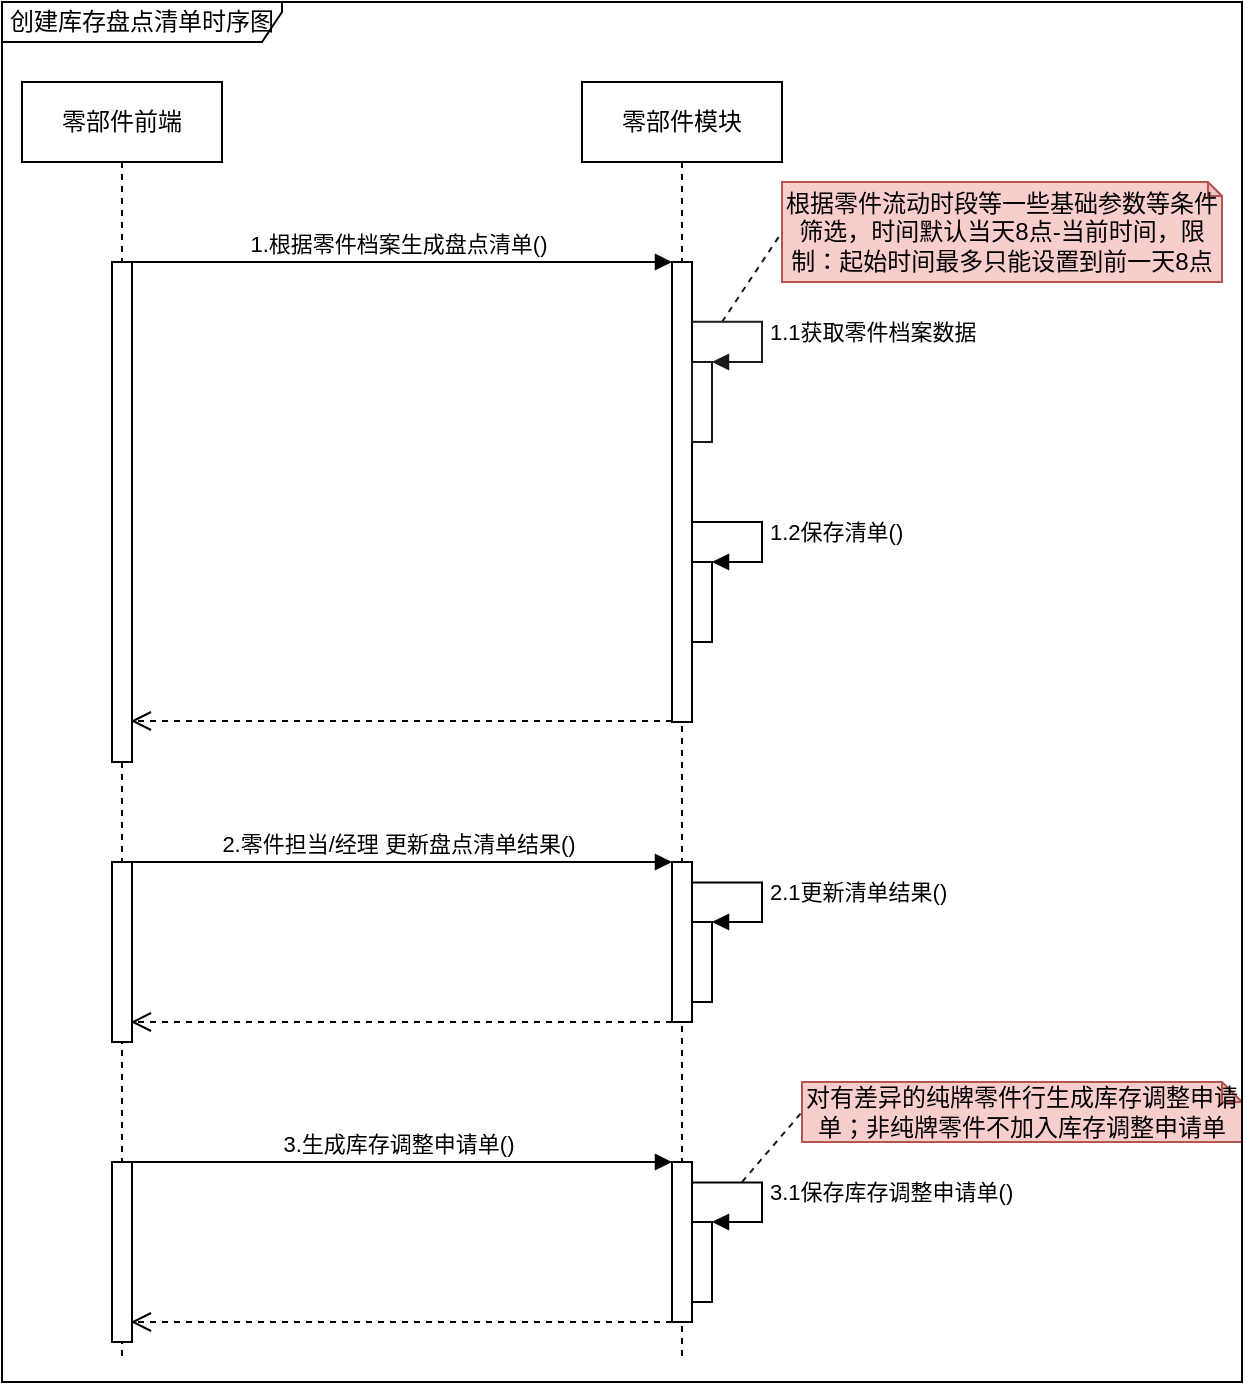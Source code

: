 <mxfile version="16.2.7" type="github" pages="4">
  <diagram id="YrW79O_QCLvIoZx6YnD3" name="库存调整申请单-时序图">
    <mxGraphModel dx="1422" dy="767" grid="1" gridSize="10" guides="1" tooltips="1" connect="1" arrows="1" fold="1" page="1" pageScale="1" pageWidth="827" pageHeight="1169" math="0" shadow="0">
      <root>
        <mxCell id="0" />
        <mxCell id="1" parent="0" />
        <mxCell id="wW3RBSk4cMhszldkiBkN-1" value="零部件前端" style="shape=umlLifeline;perimeter=lifelinePerimeter;whiteSpace=wrap;html=1;container=1;collapsible=0;recursiveResize=0;outlineConnect=0;" vertex="1" parent="1">
          <mxGeometry x="110" y="120" width="100" height="640" as="geometry" />
        </mxCell>
        <mxCell id="wW3RBSk4cMhszldkiBkN-2" value="" style="html=1;points=[];perimeter=orthogonalPerimeter;" vertex="1" parent="wW3RBSk4cMhszldkiBkN-1">
          <mxGeometry x="45" y="90" width="10" height="250" as="geometry" />
        </mxCell>
        <mxCell id="wW3RBSk4cMhszldkiBkN-3" value="" style="html=1;points=[];perimeter=orthogonalPerimeter;" vertex="1" parent="wW3RBSk4cMhszldkiBkN-1">
          <mxGeometry x="45" y="390" width="10" height="90" as="geometry" />
        </mxCell>
        <mxCell id="wW3RBSk4cMhszldkiBkN-4" value="零部件模块" style="shape=umlLifeline;perimeter=lifelinePerimeter;whiteSpace=wrap;html=1;container=1;collapsible=0;recursiveResize=0;outlineConnect=0;" vertex="1" parent="1">
          <mxGeometry x="390" y="120" width="100" height="640" as="geometry" />
        </mxCell>
        <mxCell id="wW3RBSk4cMhszldkiBkN-5" value="" style="html=1;points=[];perimeter=orthogonalPerimeter;" vertex="1" parent="wW3RBSk4cMhszldkiBkN-4">
          <mxGeometry x="45" y="90" width="10" height="230" as="geometry" />
        </mxCell>
        <mxCell id="wW3RBSk4cMhszldkiBkN-6" value="" style="html=1;points=[];perimeter=orthogonalPerimeter;fillColor=#FFFFFF;" vertex="1" parent="wW3RBSk4cMhszldkiBkN-4">
          <mxGeometry x="55" y="240" width="10" height="40" as="geometry" />
        </mxCell>
        <mxCell id="wW3RBSk4cMhszldkiBkN-7" value="1.2保存清单()" style="edgeStyle=orthogonalEdgeStyle;html=1;align=left;spacingLeft=2;endArrow=block;rounded=0;entryX=1;entryY=0;" edge="1" parent="wW3RBSk4cMhszldkiBkN-4" target="wW3RBSk4cMhszldkiBkN-6">
          <mxGeometry relative="1" as="geometry">
            <mxPoint x="55" y="220" as="sourcePoint" />
            <Array as="points">
              <mxPoint x="90" y="220" />
              <mxPoint x="90" y="240" />
            </Array>
          </mxGeometry>
        </mxCell>
        <mxCell id="wW3RBSk4cMhszldkiBkN-8" value="" style="html=1;points=[];perimeter=orthogonalPerimeter;fillColor=#FFFFFF;" vertex="1" parent="wW3RBSk4cMhszldkiBkN-4">
          <mxGeometry x="45" y="390" width="10" height="80" as="geometry" />
        </mxCell>
        <mxCell id="wW3RBSk4cMhszldkiBkN-9" value="" style="html=1;points=[];perimeter=orthogonalPerimeter;strokeColor=#1A1A1A;fillColor=#FFFFFF;" vertex="1" parent="wW3RBSk4cMhszldkiBkN-4">
          <mxGeometry x="55" y="140" width="10" height="40" as="geometry" />
        </mxCell>
        <mxCell id="wW3RBSk4cMhszldkiBkN-10" value="1.1获取零件档案数据" style="edgeStyle=orthogonalEdgeStyle;html=1;align=left;spacingLeft=2;endArrow=block;rounded=0;entryX=1;entryY=0;endSize=6;targetPerimeterSpacing=-1;strokeColor=#1A1A1A;exitX=1;exitY=0.13;exitDx=0;exitDy=0;exitPerimeter=0;" edge="1" parent="wW3RBSk4cMhszldkiBkN-4" source="wW3RBSk4cMhszldkiBkN-5" target="wW3RBSk4cMhszldkiBkN-9">
          <mxGeometry relative="1" as="geometry">
            <mxPoint x="60" y="120" as="sourcePoint" />
            <Array as="points">
              <mxPoint x="90" y="120" />
              <mxPoint x="90" y="140" />
            </Array>
          </mxGeometry>
        </mxCell>
        <mxCell id="wW3RBSk4cMhszldkiBkN-11" value="1.根据零件档案生成盘点清单()" style="html=1;verticalAlign=bottom;endArrow=block;entryX=0;entryY=0;rounded=0;" edge="1" parent="1" target="wW3RBSk4cMhszldkiBkN-5">
          <mxGeometry relative="1" as="geometry">
            <mxPoint x="160" y="210" as="sourcePoint" />
          </mxGeometry>
        </mxCell>
        <mxCell id="wW3RBSk4cMhszldkiBkN-12" value="" style="html=1;verticalAlign=bottom;endArrow=open;dashed=1;endSize=8;exitX=0;exitY=0.95;rounded=0;entryX=0.94;entryY=0.95;entryDx=0;entryDy=0;entryPerimeter=0;" edge="1" parent="1">
          <mxGeometry relative="1" as="geometry">
            <mxPoint x="164.4" y="439.5" as="targetPoint" />
            <mxPoint x="435" y="439.5" as="sourcePoint" />
          </mxGeometry>
        </mxCell>
        <mxCell id="wW3RBSk4cMhszldkiBkN-13" value="2.零件担当/经理 更新盘点清单结果()" style="html=1;verticalAlign=bottom;endArrow=block;entryX=0;entryY=0;rounded=0;" edge="1" parent="1">
          <mxGeometry relative="1" as="geometry">
            <mxPoint x="160" y="510" as="sourcePoint" />
            <mxPoint x="435" y="510" as="targetPoint" />
          </mxGeometry>
        </mxCell>
        <mxCell id="wW3RBSk4cMhszldkiBkN-14" value="根据零件流动时段等一些基础参数等条件筛选，时间默认当天8点-当前时间，限制：起始时间最多只能设置到前一天8点" style="shape=note;whiteSpace=wrap;html=1;backgroundOutline=1;darkOpacity=0.05;strokeColor=#b85450;fillColor=#f8cecc;size=7;" vertex="1" parent="1">
          <mxGeometry x="490" y="170" width="220" height="50" as="geometry" />
        </mxCell>
        <mxCell id="wW3RBSk4cMhszldkiBkN-15" value="" style="html=1;points=[];perimeter=orthogonalPerimeter;fillColor=#FFFFFF;" vertex="1" parent="1">
          <mxGeometry x="445" y="540" width="10" height="40" as="geometry" />
        </mxCell>
        <mxCell id="wW3RBSk4cMhszldkiBkN-16" value="2.1更新清单结果()" style="edgeStyle=orthogonalEdgeStyle;html=1;align=left;spacingLeft=2;endArrow=block;rounded=0;entryX=1;entryY=0;exitX=1.022;exitY=0.128;exitDx=0;exitDy=0;exitPerimeter=0;" edge="1" parent="1" target="wW3RBSk4cMhszldkiBkN-15">
          <mxGeometry relative="1" as="geometry">
            <mxPoint x="445.22" y="520.24" as="sourcePoint" />
            <Array as="points">
              <mxPoint x="480" y="520" />
              <mxPoint x="480" y="540" />
            </Array>
          </mxGeometry>
        </mxCell>
        <mxCell id="wW3RBSk4cMhszldkiBkN-17" value="" style="html=1;verticalAlign=bottom;endArrow=open;dashed=1;endSize=8;exitX=0;exitY=0.95;rounded=0;entryX=0.94;entryY=0.95;entryDx=0;entryDy=0;entryPerimeter=0;" edge="1" parent="1">
          <mxGeometry relative="1" as="geometry">
            <mxPoint x="164.4" y="590" as="targetPoint" />
            <mxPoint x="435" y="590" as="sourcePoint" />
          </mxGeometry>
        </mxCell>
        <mxCell id="wW3RBSk4cMhszldkiBkN-18" value="" style="html=1;points=[];perimeter=orthogonalPerimeter;" vertex="1" parent="1">
          <mxGeometry x="155" y="660" width="10" height="90" as="geometry" />
        </mxCell>
        <mxCell id="wW3RBSk4cMhszldkiBkN-19" value="" style="html=1;points=[];perimeter=orthogonalPerimeter;fillColor=#FFFFFF;" vertex="1" parent="1">
          <mxGeometry x="435" y="660" width="10" height="80" as="geometry" />
        </mxCell>
        <mxCell id="wW3RBSk4cMhszldkiBkN-20" value="3.生成库存调整申请单()" style="html=1;verticalAlign=bottom;endArrow=block;entryX=0;entryY=0;rounded=0;" edge="1" parent="1">
          <mxGeometry relative="1" as="geometry">
            <mxPoint x="160" y="660" as="sourcePoint" />
            <mxPoint x="435" y="660" as="targetPoint" />
          </mxGeometry>
        </mxCell>
        <mxCell id="wW3RBSk4cMhszldkiBkN-21" value="" style="html=1;points=[];perimeter=orthogonalPerimeter;fillColor=#FFFFFF;" vertex="1" parent="1">
          <mxGeometry x="445" y="690" width="10" height="40" as="geometry" />
        </mxCell>
        <mxCell id="wW3RBSk4cMhszldkiBkN-22" value="3.1保存库存调整申请单()" style="edgeStyle=orthogonalEdgeStyle;html=1;align=left;spacingLeft=2;endArrow=block;rounded=0;entryX=1;entryY=0;exitX=1.022;exitY=0.128;exitDx=0;exitDy=0;exitPerimeter=0;" edge="1" parent="1" target="wW3RBSk4cMhszldkiBkN-21">
          <mxGeometry relative="1" as="geometry">
            <mxPoint x="445.22" y="670.24" as="sourcePoint" />
            <Array as="points">
              <mxPoint x="480" y="670" />
              <mxPoint x="480" y="690" />
            </Array>
          </mxGeometry>
        </mxCell>
        <mxCell id="wW3RBSk4cMhszldkiBkN-23" value="对有差异的纯牌零件行生成库存调整申请单；非纯牌零件不加入库存调整申请单" style="shape=note;whiteSpace=wrap;html=1;backgroundOutline=1;darkOpacity=0.05;strokeColor=#b85450;fillColor=#f8cecc;size=10;" vertex="1" parent="1">
          <mxGeometry x="500" y="620" width="220" height="30" as="geometry" />
        </mxCell>
        <mxCell id="wW3RBSk4cMhszldkiBkN-24" value="" style="endArrow=none;dashed=1;html=1;rounded=0;endSize=10;targetPerimeterSpacing=-1;strokeColor=#1A1A1A;entryX=0;entryY=0.5;entryDx=0;entryDy=0;entryPerimeter=0;" edge="1" parent="1" target="wW3RBSk4cMhszldkiBkN-23">
          <mxGeometry width="50" height="50" relative="1" as="geometry">
            <mxPoint x="470" y="670" as="sourcePoint" />
            <mxPoint x="220" y="540" as="targetPoint" />
          </mxGeometry>
        </mxCell>
        <mxCell id="wW3RBSk4cMhszldkiBkN-25" value="" style="endArrow=none;dashed=1;html=1;rounded=0;endSize=10;targetPerimeterSpacing=-1;strokeColor=#1A1A1A;entryX=0;entryY=0.5;entryDx=0;entryDy=0;entryPerimeter=0;" edge="1" parent="1" target="wW3RBSk4cMhszldkiBkN-14">
          <mxGeometry width="50" height="50" relative="1" as="geometry">
            <mxPoint x="460" y="240" as="sourcePoint" />
            <mxPoint x="500" y="315" as="targetPoint" />
          </mxGeometry>
        </mxCell>
        <mxCell id="wW3RBSk4cMhszldkiBkN-26" value="" style="html=1;verticalAlign=bottom;endArrow=open;dashed=1;endSize=8;exitX=0;exitY=0.95;rounded=0;entryX=0.94;entryY=0.95;entryDx=0;entryDy=0;entryPerimeter=0;" edge="1" parent="1">
          <mxGeometry relative="1" as="geometry">
            <mxPoint x="164.4" y="740" as="targetPoint" />
            <mxPoint x="435" y="740" as="sourcePoint" />
          </mxGeometry>
        </mxCell>
        <mxCell id="wW3RBSk4cMhszldkiBkN-27" value="创建库存盘点清单时序图" style="shape=umlFrame;whiteSpace=wrap;html=1;fillColor=#FFFFFF;width=140;height=20;" vertex="1" parent="1">
          <mxGeometry x="100" y="80" width="620" height="690" as="geometry" />
        </mxCell>
      </root>
    </mxGraphModel>
  </diagram>
  <diagram id="1weqx7i3Zt6CdPhyrl3k" name="库存调整申请单-行为图">
    <mxGraphModel dx="1422" dy="767" grid="1" gridSize="10" guides="1" tooltips="1" connect="1" arrows="1" fold="1" page="1" pageScale="1" pageWidth="827" pageHeight="1169" math="0" shadow="0">
      <root>
        <mxCell id="PVDpojOrxvgwT7yR8eio-0" />
        <mxCell id="PVDpojOrxvgwT7yR8eio-1" parent="PVDpojOrxvgwT7yR8eio-0" />
      </root>
    </mxGraphModel>
  </diagram>
  <diagram id="a7yvxRzjYRqS2Shdf80w" name="库存调整申请单-聚合根">
    <mxGraphModel dx="1422" dy="767" grid="1" gridSize="10" guides="1" tooltips="1" connect="1" arrows="1" fold="1" page="1" pageScale="1" pageWidth="827" pageHeight="1169" math="0" shadow="0">
      <root>
        <mxCell id="79y1Xv8FWdQJc0A-ZyRu-0" />
        <mxCell id="79y1Xv8FWdQJc0A-ZyRu-1" parent="79y1Xv8FWdQJc0A-ZyRu-0" />
        <mxCell id="SYC36nNylXyGgabohHPE-13" value="库存调整申请单" style="shape=table;startSize=30;container=1;collapsible=1;childLayout=tableLayout;fixedRows=1;rowLines=0;fontStyle=1;align=center;resizeLast=1;fillColor=#BFB963;" vertex="1" parent="79y1Xv8FWdQJc0A-ZyRu-1">
          <mxGeometry x="310" y="230" width="180" height="300" as="geometry" />
        </mxCell>
        <mxCell id="SYC36nNylXyGgabohHPE-14" value="" style="shape=tableRow;horizontal=0;startSize=0;swimlaneHead=0;swimlaneBody=0;fillColor=#BFB963;collapsible=0;dropTarget=0;points=[[0,0.5],[1,0.5]];portConstraint=eastwest;top=0;left=0;right=0;bottom=1;" vertex="1" parent="SYC36nNylXyGgabohHPE-13">
          <mxGeometry y="30" width="180" height="30" as="geometry" />
        </mxCell>
        <mxCell id="SYC36nNylXyGgabohHPE-15" value="PK" style="shape=partialRectangle;connectable=0;fillColor=#BFB963;top=0;left=0;bottom=0;right=0;fontStyle=1;overflow=hidden;" vertex="1" parent="SYC36nNylXyGgabohHPE-14">
          <mxGeometry width="30" height="30" as="geometry">
            <mxRectangle width="30" height="30" as="alternateBounds" />
          </mxGeometry>
        </mxCell>
        <mxCell id="SYC36nNylXyGgabohHPE-16" value="id" style="shape=partialRectangle;connectable=0;fillColor=#BFB963;top=0;left=0;bottom=0;right=0;align=left;spacingLeft=6;fontStyle=1;overflow=hidden;" vertex="1" parent="SYC36nNylXyGgabohHPE-14">
          <mxGeometry x="30" width="150" height="30" as="geometry">
            <mxRectangle width="150" height="30" as="alternateBounds" />
          </mxGeometry>
        </mxCell>
        <mxCell id="SYC36nNylXyGgabohHPE-17" value="" style="shape=tableRow;horizontal=0;startSize=0;swimlaneHead=0;swimlaneBody=0;fillColor=#BFB963;collapsible=0;dropTarget=0;points=[[0,0.5],[1,0.5]];portConstraint=eastwest;top=0;left=0;right=0;bottom=0;" vertex="1" parent="SYC36nNylXyGgabohHPE-13">
          <mxGeometry y="60" width="180" height="30" as="geometry" />
        </mxCell>
        <mxCell id="SYC36nNylXyGgabohHPE-18" value="" style="shape=partialRectangle;connectable=0;fillColor=#BFB963;top=0;left=0;bottom=0;right=0;editable=1;overflow=hidden;" vertex="1" parent="SYC36nNylXyGgabohHPE-17">
          <mxGeometry width="30" height="30" as="geometry">
            <mxRectangle width="30" height="30" as="alternateBounds" />
          </mxGeometry>
        </mxCell>
        <mxCell id="SYC36nNylXyGgabohHPE-19" value="申请单号" style="shape=partialRectangle;connectable=0;fillColor=#BFB963;top=0;left=0;bottom=0;right=0;align=left;spacingLeft=6;overflow=hidden;" vertex="1" parent="SYC36nNylXyGgabohHPE-17">
          <mxGeometry x="30" width="150" height="30" as="geometry">
            <mxRectangle width="150" height="30" as="alternateBounds" />
          </mxGeometry>
        </mxCell>
        <mxCell id="SYC36nNylXyGgabohHPE-38" style="shape=tableRow;horizontal=0;startSize=0;swimlaneHead=0;swimlaneBody=0;fillColor=#BFB963;collapsible=0;dropTarget=0;points=[[0,0.5],[1,0.5]];portConstraint=eastwest;top=0;left=0;right=0;bottom=0;" vertex="1" parent="SYC36nNylXyGgabohHPE-13">
          <mxGeometry y="90" width="180" height="30" as="geometry" />
        </mxCell>
        <mxCell id="SYC36nNylXyGgabohHPE-39" style="shape=partialRectangle;connectable=0;fillColor=#BFB963;top=0;left=0;bottom=0;right=0;editable=1;overflow=hidden;" vertex="1" parent="SYC36nNylXyGgabohHPE-38">
          <mxGeometry width="30" height="30" as="geometry">
            <mxRectangle width="30" height="30" as="alternateBounds" />
          </mxGeometry>
        </mxCell>
        <mxCell id="SYC36nNylXyGgabohHPE-40" value="单据状态" style="shape=partialRectangle;connectable=0;fillColor=#BFB963;top=0;left=0;bottom=0;right=0;align=left;spacingLeft=6;overflow=hidden;" vertex="1" parent="SYC36nNylXyGgabohHPE-38">
          <mxGeometry x="30" width="150" height="30" as="geometry">
            <mxRectangle width="150" height="30" as="alternateBounds" />
          </mxGeometry>
        </mxCell>
        <mxCell id="SYC36nNylXyGgabohHPE-35" style="shape=tableRow;horizontal=0;startSize=0;swimlaneHead=0;swimlaneBody=0;fillColor=#BFB963;collapsible=0;dropTarget=0;points=[[0,0.5],[1,0.5]];portConstraint=eastwest;top=0;left=0;right=0;bottom=0;" vertex="1" parent="SYC36nNylXyGgabohHPE-13">
          <mxGeometry y="120" width="180" height="30" as="geometry" />
        </mxCell>
        <mxCell id="SYC36nNylXyGgabohHPE-36" style="shape=partialRectangle;connectable=0;fillColor=#BFB963;top=0;left=0;bottom=0;right=0;editable=1;overflow=hidden;" vertex="1" parent="SYC36nNylXyGgabohHPE-35">
          <mxGeometry width="30" height="30" as="geometry">
            <mxRectangle width="30" height="30" as="alternateBounds" />
          </mxGeometry>
        </mxCell>
        <mxCell id="SYC36nNylXyGgabohHPE-37" value="申请人" style="shape=partialRectangle;connectable=0;fillColor=#BFB963;top=0;left=0;bottom=0;right=0;align=left;spacingLeft=6;overflow=hidden;" vertex="1" parent="SYC36nNylXyGgabohHPE-35">
          <mxGeometry x="30" width="150" height="30" as="geometry">
            <mxRectangle width="150" height="30" as="alternateBounds" />
          </mxGeometry>
        </mxCell>
        <mxCell id="SYC36nNylXyGgabohHPE-32" style="shape=tableRow;horizontal=0;startSize=0;swimlaneHead=0;swimlaneBody=0;fillColor=#BFB963;collapsible=0;dropTarget=0;points=[[0,0.5],[1,0.5]];portConstraint=eastwest;top=0;left=0;right=0;bottom=0;" vertex="1" parent="SYC36nNylXyGgabohHPE-13">
          <mxGeometry y="150" width="180" height="30" as="geometry" />
        </mxCell>
        <mxCell id="SYC36nNylXyGgabohHPE-33" style="shape=partialRectangle;connectable=0;fillColor=#BFB963;top=0;left=0;bottom=0;right=0;editable=1;overflow=hidden;" vertex="1" parent="SYC36nNylXyGgabohHPE-32">
          <mxGeometry width="30" height="30" as="geometry">
            <mxRectangle width="30" height="30" as="alternateBounds" />
          </mxGeometry>
        </mxCell>
        <mxCell id="SYC36nNylXyGgabohHPE-34" value="提交时间" style="shape=partialRectangle;connectable=0;fillColor=#BFB963;top=0;left=0;bottom=0;right=0;align=left;spacingLeft=6;overflow=hidden;" vertex="1" parent="SYC36nNylXyGgabohHPE-32">
          <mxGeometry x="30" width="150" height="30" as="geometry">
            <mxRectangle width="150" height="30" as="alternateBounds" />
          </mxGeometry>
        </mxCell>
        <mxCell id="SYC36nNylXyGgabohHPE-29" style="shape=tableRow;horizontal=0;startSize=0;swimlaneHead=0;swimlaneBody=0;fillColor=#BFB963;collapsible=0;dropTarget=0;points=[[0,0.5],[1,0.5]];portConstraint=eastwest;top=0;left=0;right=0;bottom=0;" vertex="1" parent="SYC36nNylXyGgabohHPE-13">
          <mxGeometry y="180" width="180" height="30" as="geometry" />
        </mxCell>
        <mxCell id="SYC36nNylXyGgabohHPE-30" style="shape=partialRectangle;connectable=0;fillColor=#BFB963;top=0;left=0;bottom=0;right=0;editable=1;overflow=hidden;" vertex="1" parent="SYC36nNylXyGgabohHPE-29">
          <mxGeometry width="30" height="30" as="geometry">
            <mxRectangle width="30" height="30" as="alternateBounds" />
          </mxGeometry>
        </mxCell>
        <mxCell id="SYC36nNylXyGgabohHPE-31" value="申请数量" style="shape=partialRectangle;connectable=0;fillColor=#BFB963;top=0;left=0;bottom=0;right=0;align=left;spacingLeft=6;overflow=hidden;" vertex="1" parent="SYC36nNylXyGgabohHPE-29">
          <mxGeometry x="30" width="150" height="30" as="geometry">
            <mxRectangle width="150" height="30" as="alternateBounds" />
          </mxGeometry>
        </mxCell>
        <mxCell id="SYC36nNylXyGgabohHPE-26" style="shape=tableRow;horizontal=0;startSize=0;swimlaneHead=0;swimlaneBody=0;fillColor=#BFB963;collapsible=0;dropTarget=0;points=[[0,0.5],[1,0.5]];portConstraint=eastwest;top=0;left=0;right=0;bottom=0;" vertex="1" parent="SYC36nNylXyGgabohHPE-13">
          <mxGeometry y="210" width="180" height="30" as="geometry" />
        </mxCell>
        <mxCell id="SYC36nNylXyGgabohHPE-27" style="shape=partialRectangle;connectable=0;fillColor=#BFB963;top=0;left=0;bottom=0;right=0;editable=1;overflow=hidden;" vertex="1" parent="SYC36nNylXyGgabohHPE-26">
          <mxGeometry width="30" height="30" as="geometry">
            <mxRectangle width="30" height="30" as="alternateBounds" />
          </mxGeometry>
        </mxCell>
        <mxCell id="SYC36nNylXyGgabohHPE-28" value="零件项数" style="shape=partialRectangle;connectable=0;fillColor=#BFB963;top=0;left=0;bottom=0;right=0;align=left;spacingLeft=6;overflow=hidden;" vertex="1" parent="SYC36nNylXyGgabohHPE-26">
          <mxGeometry x="30" width="150" height="30" as="geometry">
            <mxRectangle width="150" height="30" as="alternateBounds" />
          </mxGeometry>
        </mxCell>
        <mxCell id="SYC36nNylXyGgabohHPE-23" style="shape=tableRow;horizontal=0;startSize=0;swimlaneHead=0;swimlaneBody=0;fillColor=#BFB963;collapsible=0;dropTarget=0;points=[[0,0.5],[1,0.5]];portConstraint=eastwest;top=0;left=0;right=0;bottom=0;" vertex="1" parent="SYC36nNylXyGgabohHPE-13">
          <mxGeometry y="240" width="180" height="30" as="geometry" />
        </mxCell>
        <mxCell id="SYC36nNylXyGgabohHPE-24" style="shape=partialRectangle;connectable=0;fillColor=#BFB963;top=0;left=0;bottom=0;right=0;editable=1;overflow=hidden;" vertex="1" parent="SYC36nNylXyGgabohHPE-23">
          <mxGeometry width="30" height="30" as="geometry">
            <mxRectangle width="30" height="30" as="alternateBounds" />
          </mxGeometry>
        </mxCell>
        <mxCell id="SYC36nNylXyGgabohHPE-25" value="调整数量" style="shape=partialRectangle;connectable=0;fillColor=#BFB963;top=0;left=0;bottom=0;right=0;align=left;spacingLeft=6;overflow=hidden;" vertex="1" parent="SYC36nNylXyGgabohHPE-23">
          <mxGeometry x="30" width="150" height="30" as="geometry">
            <mxRectangle width="150" height="30" as="alternateBounds" />
          </mxGeometry>
        </mxCell>
        <mxCell id="SYC36nNylXyGgabohHPE-20" style="shape=tableRow;horizontal=0;startSize=0;swimlaneHead=0;swimlaneBody=0;fillColor=#BFB963;collapsible=0;dropTarget=0;points=[[0,0.5],[1,0.5]];portConstraint=eastwest;top=0;left=0;right=0;bottom=0;" vertex="1" parent="SYC36nNylXyGgabohHPE-13">
          <mxGeometry y="270" width="180" height="30" as="geometry" />
        </mxCell>
        <mxCell id="SYC36nNylXyGgabohHPE-21" style="shape=partialRectangle;connectable=0;fillColor=#BFB963;top=0;left=0;bottom=0;right=0;editable=1;overflow=hidden;" vertex="1" parent="SYC36nNylXyGgabohHPE-20">
          <mxGeometry width="30" height="30" as="geometry">
            <mxRectangle width="30" height="30" as="alternateBounds" />
          </mxGeometry>
        </mxCell>
        <mxCell id="SYC36nNylXyGgabohHPE-22" value="调整原因" style="shape=partialRectangle;connectable=0;fillColor=#BFB963;top=0;left=0;bottom=0;right=0;align=left;spacingLeft=6;overflow=hidden;" vertex="1" parent="SYC36nNylXyGgabohHPE-20">
          <mxGeometry x="30" width="150" height="30" as="geometry">
            <mxRectangle width="150" height="30" as="alternateBounds" />
          </mxGeometry>
        </mxCell>
      </root>
    </mxGraphModel>
  </diagram>
  <diagram id="kdZGtH4mZ9aiySJ-_8Ck" name="库存调整申请单-事件图">
    <mxGraphModel dx="1422" dy="767" grid="1" gridSize="10" guides="1" tooltips="1" connect="1" arrows="0" fold="1" page="1" pageScale="1" pageWidth="827" pageHeight="1169" math="0" shadow="0">
      <root>
        <mxCell id="3W6WqJMpqGZ4H0qzBmMQ-0" />
        <mxCell id="3W6WqJMpqGZ4H0qzBmMQ-1" parent="3W6WqJMpqGZ4H0qzBmMQ-0" />
        <mxCell id="3W6WqJMpqGZ4H0qzBmMQ-2" value="" style="verticalLabelPosition=bottom;verticalAlign=top;html=1;shape=mxgraph.basic.rect;fillColor2=none;strokeWidth=1;size=20;indent=5;fillColor=#B9E0A5;" parent="3W6WqJMpqGZ4H0qzBmMQ-1" vertex="1">
          <mxGeometry x="440" y="200" width="920" height="430" as="geometry" />
        </mxCell>
        <mxCell id="3W6WqJMpqGZ4H0qzBmMQ-8" value="库存调整事件流转" style="text;html=1;align=center;verticalAlign=middle;resizable=0;points=[];autosize=1;strokeColor=none;fillColor=none;" parent="3W6WqJMpqGZ4H0qzBmMQ-1" vertex="1">
          <mxGeometry x="495" y="200" width="110" height="20" as="geometry" />
        </mxCell>
        <mxCell id="3W6WqJMpqGZ4H0qzBmMQ-9" value="提交" style="html=1;verticalAlign=bottom;endArrow=block;rounded=0;entryX=0;entryY=0.5;entryDx=0;entryDy=0;endFill=0;endSize=8;" parent="3W6WqJMpqGZ4H0qzBmMQ-1" target="4SFHawzw00CQyHeP9pkp-0" edge="1">
          <mxGeometry width="80" relative="1" as="geometry">
            <mxPoint x="720" y="359.5" as="sourcePoint" />
            <mxPoint x="800" y="359.5" as="targetPoint" />
          </mxGeometry>
        </mxCell>
        <mxCell id="4SFHawzw00CQyHeP9pkp-0" value="&lt;span style=&quot;font-size: 11px ; background-color: rgb(255 , 255 , 255)&quot;&gt;待审批&lt;/span&gt;" style="html=1;fillColor=#FFFFFF;" parent="3W6WqJMpqGZ4H0qzBmMQ-1" vertex="1">
          <mxGeometry x="799" y="335" width="110" height="50" as="geometry" />
        </mxCell>
        <mxCell id="4SFHawzw00CQyHeP9pkp-4" value="厂端审批" style="rhombus;whiteSpace=wrap;html=1;" parent="3W6WqJMpqGZ4H0qzBmMQ-1" vertex="1">
          <mxGeometry x="1010" y="320" width="80" height="80" as="geometry" />
        </mxCell>
        <mxCell id="4SFHawzw00CQyHeP9pkp-5" value="审批" style="html=1;verticalAlign=bottom;endArrow=block;rounded=0;entryX=0;entryY=0.5;entryDx=0;entryDy=0;endFill=0;endSize=8;" parent="3W6WqJMpqGZ4H0qzBmMQ-1" target="4SFHawzw00CQyHeP9pkp-4" edge="1">
          <mxGeometry width="80" relative="1" as="geometry">
            <mxPoint x="910" y="359.5" as="sourcePoint" />
            <mxPoint x="989" y="360" as="targetPoint" />
          </mxGeometry>
        </mxCell>
        <mxCell id="4SFHawzw00CQyHeP9pkp-6" value="&lt;span style=&quot;font-size: 11px ; background-color: rgb(255 , 255 , 255)&quot;&gt;全部驳回&lt;/span&gt;" style="html=1;fillColor=#FFFFFF;" parent="3W6WqJMpqGZ4H0qzBmMQ-1" vertex="1">
          <mxGeometry x="995" y="460" width="110" height="50" as="geometry" />
        </mxCell>
        <mxCell id="4SFHawzw00CQyHeP9pkp-7" value="&lt;span style=&quot;font-size: 11px ; background-color: rgb(255 , 255 , 255)&quot;&gt;全部通过&lt;/span&gt;" style="html=1;fillColor=#FFFFFF;" parent="3W6WqJMpqGZ4H0qzBmMQ-1" vertex="1">
          <mxGeometry x="1170" y="330" width="110" height="50" as="geometry" />
        </mxCell>
        <mxCell id="4SFHawzw00CQyHeP9pkp-8" value="&lt;span style=&quot;font-size: 11px ; background-color: rgb(255 , 255 , 255)&quot;&gt;部分通过&lt;/span&gt;" style="html=1;fillColor=#FFFFFF;" parent="3W6WqJMpqGZ4H0qzBmMQ-1" vertex="1">
          <mxGeometry x="995" y="200" width="110" height="50" as="geometry" />
        </mxCell>
        <mxCell id="4SFHawzw00CQyHeP9pkp-9" value="&lt;span style=&quot;font-size: 11px ; background-color: rgb(255 , 255 , 255)&quot;&gt;关闭&lt;/span&gt;" style="html=1;fillColor=#FFFFFF;" parent="3W6WqJMpqGZ4H0qzBmMQ-1" vertex="1">
          <mxGeometry x="995" y="570" width="110" height="50" as="geometry" />
        </mxCell>
        <mxCell id="4SFHawzw00CQyHeP9pkp-10" value="通过" style="html=1;verticalAlign=bottom;endArrow=block;rounded=0;endFill=0;endSize=8;" parent="3W6WqJMpqGZ4H0qzBmMQ-1" edge="1">
          <mxGeometry width="80" relative="1" as="geometry">
            <mxPoint x="1090" y="359.71" as="sourcePoint" />
            <mxPoint x="1170" y="360" as="targetPoint" />
          </mxGeometry>
        </mxCell>
        <mxCell id="4SFHawzw00CQyHeP9pkp-11" value="不通过" style="html=1;verticalAlign=bottom;endArrow=block;rounded=0;exitX=0.5;exitY=1;exitDx=0;exitDy=0;entryX=0.5;entryY=0;entryDx=0;entryDy=0;endFill=0;endSize=8;" parent="3W6WqJMpqGZ4H0qzBmMQ-1" source="4SFHawzw00CQyHeP9pkp-4" target="4SFHawzw00CQyHeP9pkp-6" edge="1">
          <mxGeometry width="80" relative="1" as="geometry">
            <mxPoint x="1100" y="369.71" as="sourcePoint" />
            <mxPoint x="1180" y="370" as="targetPoint" />
          </mxGeometry>
        </mxCell>
        <mxCell id="4SFHawzw00CQyHeP9pkp-12" value="部分通过" style="html=1;verticalAlign=bottom;endArrow=block;rounded=0;exitX=0.5;exitY=0;exitDx=0;exitDy=0;entryX=0.5;entryY=1;entryDx=0;entryDy=0;endFill=0;endSize=8;" parent="3W6WqJMpqGZ4H0qzBmMQ-1" target="4SFHawzw00CQyHeP9pkp-8" edge="1">
          <mxGeometry x="-0.483" y="3" width="80" relative="1" as="geometry">
            <mxPoint x="1050" y="319" as="sourcePoint" />
            <mxPoint x="1046.48" y="279.45" as="targetPoint" />
            <mxPoint as="offset" />
          </mxGeometry>
        </mxCell>
        <mxCell id="4SFHawzw00CQyHeP9pkp-13" value="关闭" style="html=1;verticalAlign=bottom;endArrow=block;rounded=0;exitX=0.5;exitY=1;exitDx=0;exitDy=0;entryX=0.5;entryY=0;entryDx=0;entryDy=0;endFill=0;endSize=8;" parent="3W6WqJMpqGZ4H0qzBmMQ-1" edge="1">
          <mxGeometry width="80" relative="1" as="geometry">
            <mxPoint x="1050" y="510" as="sourcePoint" />
            <mxPoint x="1050" y="570" as="targetPoint" />
          </mxGeometry>
        </mxCell>
        <mxCell id="4SFHawzw00CQyHeP9pkp-14" value="关闭" style="html=1;verticalAlign=bottom;endArrow=block;rounded=0;exitX=0.561;exitY=1.008;exitDx=0;exitDy=0;entryX=1;entryY=0.5;entryDx=0;entryDy=0;exitPerimeter=0;endFill=0;endSize=8;" parent="3W6WqJMpqGZ4H0qzBmMQ-1" source="4SFHawzw00CQyHeP9pkp-7" target="4SFHawzw00CQyHeP9pkp-9" edge="1">
          <mxGeometry width="80" relative="1" as="geometry">
            <mxPoint x="1060" y="520" as="sourcePoint" />
            <mxPoint x="1060" y="580" as="targetPoint" />
          </mxGeometry>
        </mxCell>
        <mxCell id="4SFHawzw00CQyHeP9pkp-15" value="关闭" style="html=1;verticalAlign=bottom;endArrow=block;rounded=0;exitX=0.5;exitY=1;exitDx=0;exitDy=0;entryX=0;entryY=0.5;entryDx=0;entryDy=0;endFill=0;endSize=8;" parent="3W6WqJMpqGZ4H0qzBmMQ-1" edge="1">
          <mxGeometry x="-0.157" y="-8" width="80" relative="1" as="geometry">
            <mxPoint x="665" y="385" as="sourcePoint" />
            <mxPoint x="995" y="595" as="targetPoint" />
            <mxPoint as="offset" />
          </mxGeometry>
        </mxCell>
        <mxCell id="l23pIWLlU_TnLgglJzo0-0" value="&lt;font face=&quot;helvetica&quot;&gt;新建&lt;/font&gt;" style="html=1;fillColor=#FFFFFF;" vertex="1" parent="3W6WqJMpqGZ4H0qzBmMQ-1">
          <mxGeometry x="610" y="335" width="110" height="50" as="geometry" />
        </mxCell>
        <mxCell id="l23pIWLlU_TnLgglJzo0-1" value="创建" style="html=1;verticalAlign=bottom;endArrow=block;rounded=0;entryX=0;entryY=0.5;entryDx=0;entryDy=0;endFill=0;endSize=8;exitX=-0.001;exitY=0.373;exitDx=0;exitDy=0;exitPerimeter=0;" edge="1" parent="3W6WqJMpqGZ4H0qzBmMQ-1" source="3W6WqJMpqGZ4H0qzBmMQ-2" target="l23pIWLlU_TnLgglJzo0-0">
          <mxGeometry width="80" relative="1" as="geometry">
            <mxPoint x="500" y="359.5" as="sourcePoint" />
            <mxPoint x="579" y="360" as="targetPoint" />
          </mxGeometry>
        </mxCell>
        <mxCell id="l23pIWLlU_TnLgglJzo0-2" value="&lt;span style=&quot;font-size: 11px ; background-color: rgb(255 , 255 , 255)&quot;&gt;库存盘点&lt;/span&gt;" style="html=1;fillColor=#FFFFFF;" vertex="1" parent="3W6WqJMpqGZ4H0qzBmMQ-1">
          <mxGeometry x="320" y="335" width="110" height="50" as="geometry" />
        </mxCell>
        <mxCell id="l23pIWLlU_TnLgglJzo0-3" value="" style="curved=1;endArrow=block;html=1;rounded=0;dashed=1;exitX=0.5;exitY=0;exitDx=0;exitDy=0;entryX=0.5;entryY=0;entryDx=0;entryDy=0;endFill=0;endSize=8;" edge="1" parent="3W6WqJMpqGZ4H0qzBmMQ-1" source="l23pIWLlU_TnLgglJzo0-2" target="l23pIWLlU_TnLgglJzo0-0">
          <mxGeometry width="50" height="50" relative="1" as="geometry">
            <mxPoint x="700" y="440" as="sourcePoint" />
            <mxPoint x="750" y="390" as="targetPoint" />
            <Array as="points">
              <mxPoint x="480" y="290" />
              <mxPoint x="665" y="300" />
            </Array>
          </mxGeometry>
        </mxCell>
        <mxCell id="l23pIWLlU_TnLgglJzo0-5" value="事件总线MQ，接收库存盘点数据" style="edgeLabel;html=1;align=center;verticalAlign=middle;resizable=0;points=[];" vertex="1" connectable="0" parent="l23pIWLlU_TnLgglJzo0-3">
          <mxGeometry x="0.007" y="-3" relative="1" as="geometry">
            <mxPoint as="offset" />
          </mxGeometry>
        </mxCell>
      </root>
    </mxGraphModel>
  </diagram>
</mxfile>
